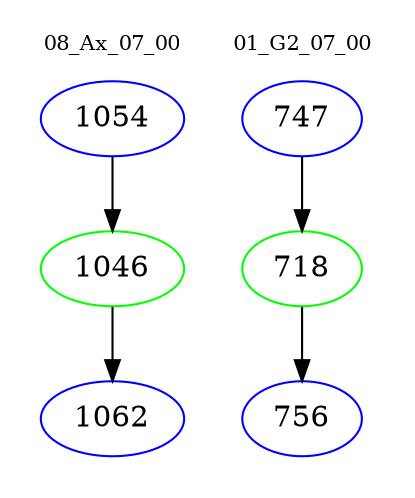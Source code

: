 digraph{
subgraph cluster_0 {
color = white
label = "08_Ax_07_00";
fontsize=10;
T0_1054 [label="1054", color="blue"]
T0_1054 -> T0_1046 [color="black"]
T0_1046 [label="1046", color="green"]
T0_1046 -> T0_1062 [color="black"]
T0_1062 [label="1062", color="blue"]
}
subgraph cluster_1 {
color = white
label = "01_G2_07_00";
fontsize=10;
T1_747 [label="747", color="blue"]
T1_747 -> T1_718 [color="black"]
T1_718 [label="718", color="green"]
T1_718 -> T1_756 [color="black"]
T1_756 [label="756", color="blue"]
}
}
